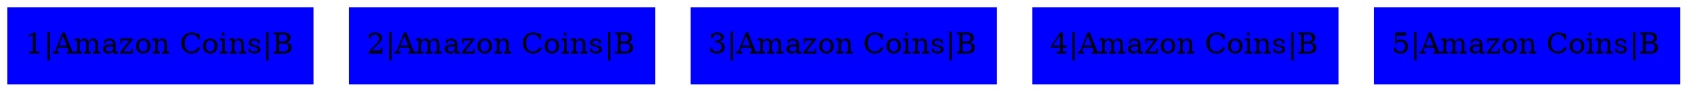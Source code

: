 digraph G{
node[shape=box];
rankdir=TB;
graph[splines=polyline]
node0xbed0400[label="1|Amazon Coins|B",color=blue,style =filled];
node0xbed0430[label="2|Amazon Coins|B",color=blue,style =filled];
{rank=same;node0xbed0430;node0xbed0400}
node0xbed0460[label="3|Amazon Coins|B",color=blue,style =filled];
{rank=same;node0xbed0460;node0xbed0430}
node0xbed0490[label="4|Amazon Coins|B",color=blue,style =filled];
{rank=same;node0xbed0490;node0xbed0460}
node0xbed04c0[label="5|Amazon Coins|B",color=blue,style =filled];
{rank=same;node0xbed04c0;node0xbed0490}
}